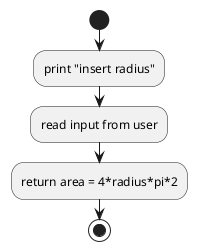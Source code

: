 @startuml
start
:print "insert radius";
:read input from user;
:return area = 4*radius*pi*2;
stop
@enduml